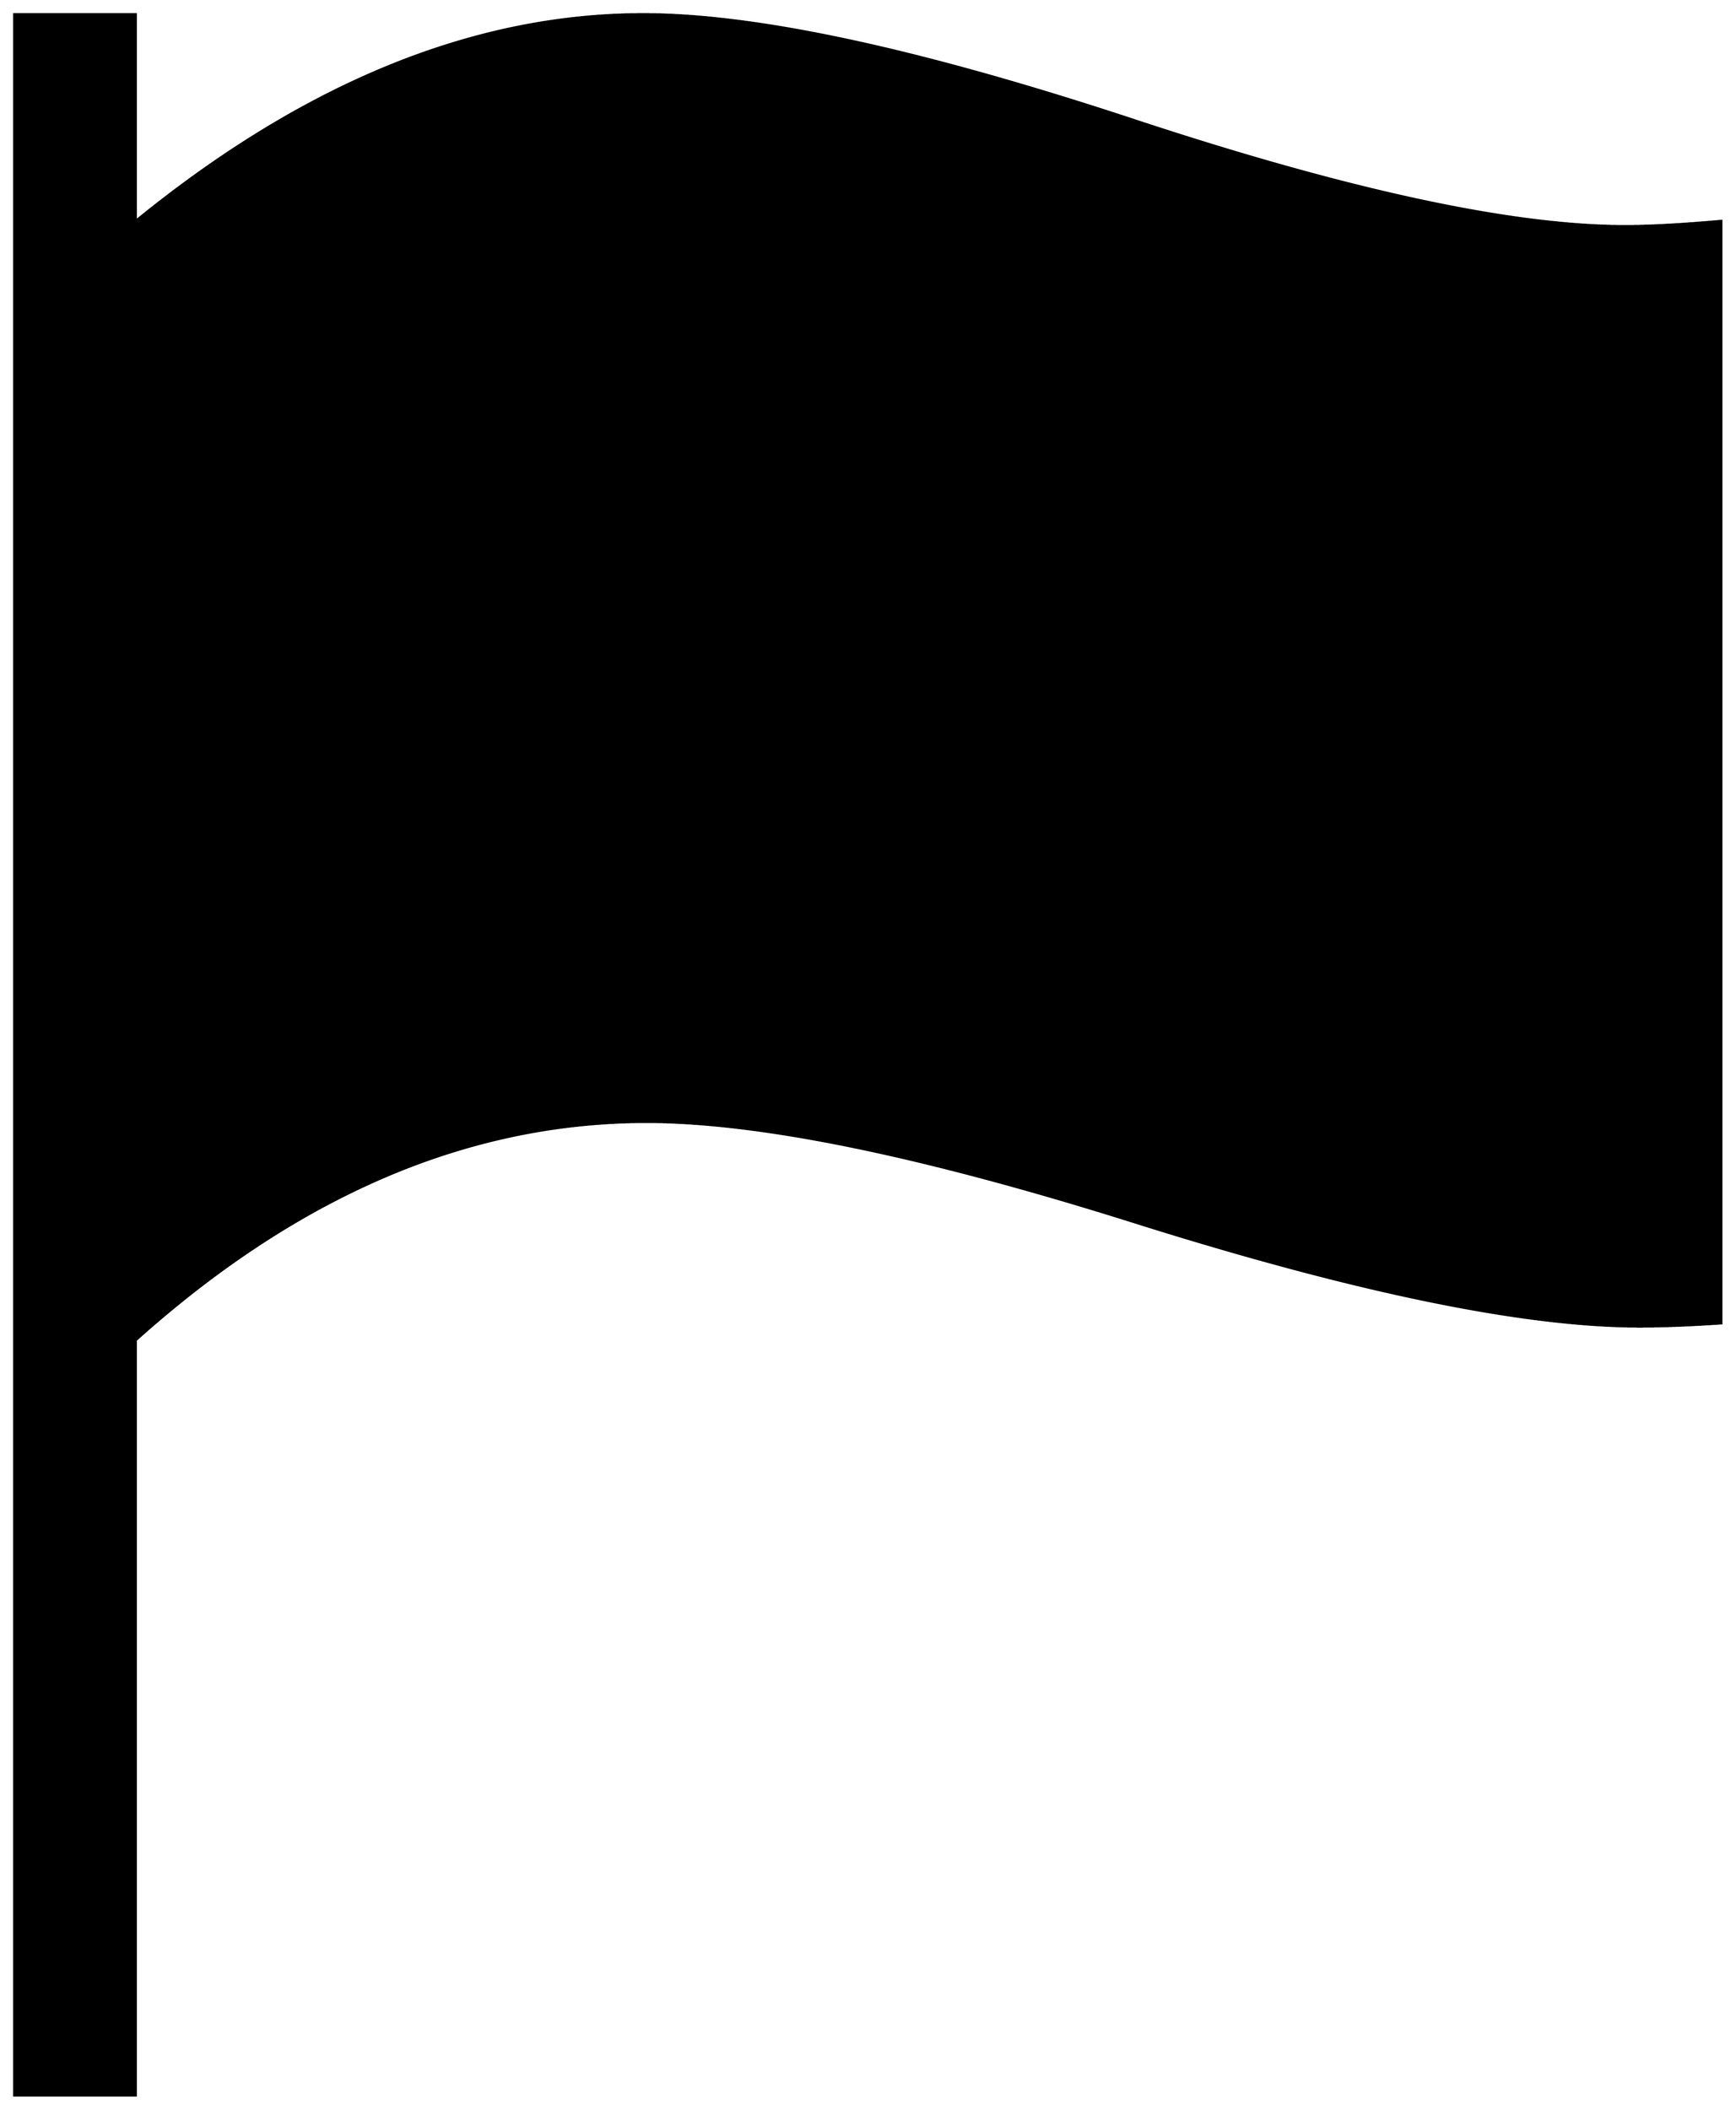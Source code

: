 


\begin{tikzpicture}[y=0.80pt, x=0.80pt, yscale=-1.0, xscale=1.0, inner sep=0pt, outer sep=0pt]
\begin{scope}[shift={(100.0,1706.0)},nonzero rule]
  \path[draw=.,fill=.,line width=1.600pt] (1838.0,-326.0) ..
    controls (1808.0,-324.0) and (1782.0,-323.0) ..
    (1760.0,-323.0) .. controls (1650.667,-323.0) and
    (1492.667,-355.333) .. (1286.0,-420.0) .. controls
    (1080.0,-485.333) and (922.333,-518.0) .. (813.0,-518.0) ..
    controls (643.0,-518.0) and (480.667,-448.667) .. (326.0,-310.0)
    -- (326.0,410.0) -- (210.0,410.0) -- (210.0,-1574.0) --
    (326.0,-1574.0) -- (326.0,-1377.0) .. controls
    (487.333,-1508.333) and (648.667,-1574.0) .. (810.0,-1574.0) ..
    controls (918.0,-1574.0) and (1074.0,-1540.333) ..
    (1278.0,-1473.0) .. controls (1482.0,-1405.667) and
    (1638.0,-1372.0) .. (1746.0,-1372.0) .. controls
    (1770.0,-1372.0) and (1800.667,-1373.667) .. (1838.0,-1377.0) --
    (1838.0,-326.0) -- cycle;
\end{scope}

\end{tikzpicture}

